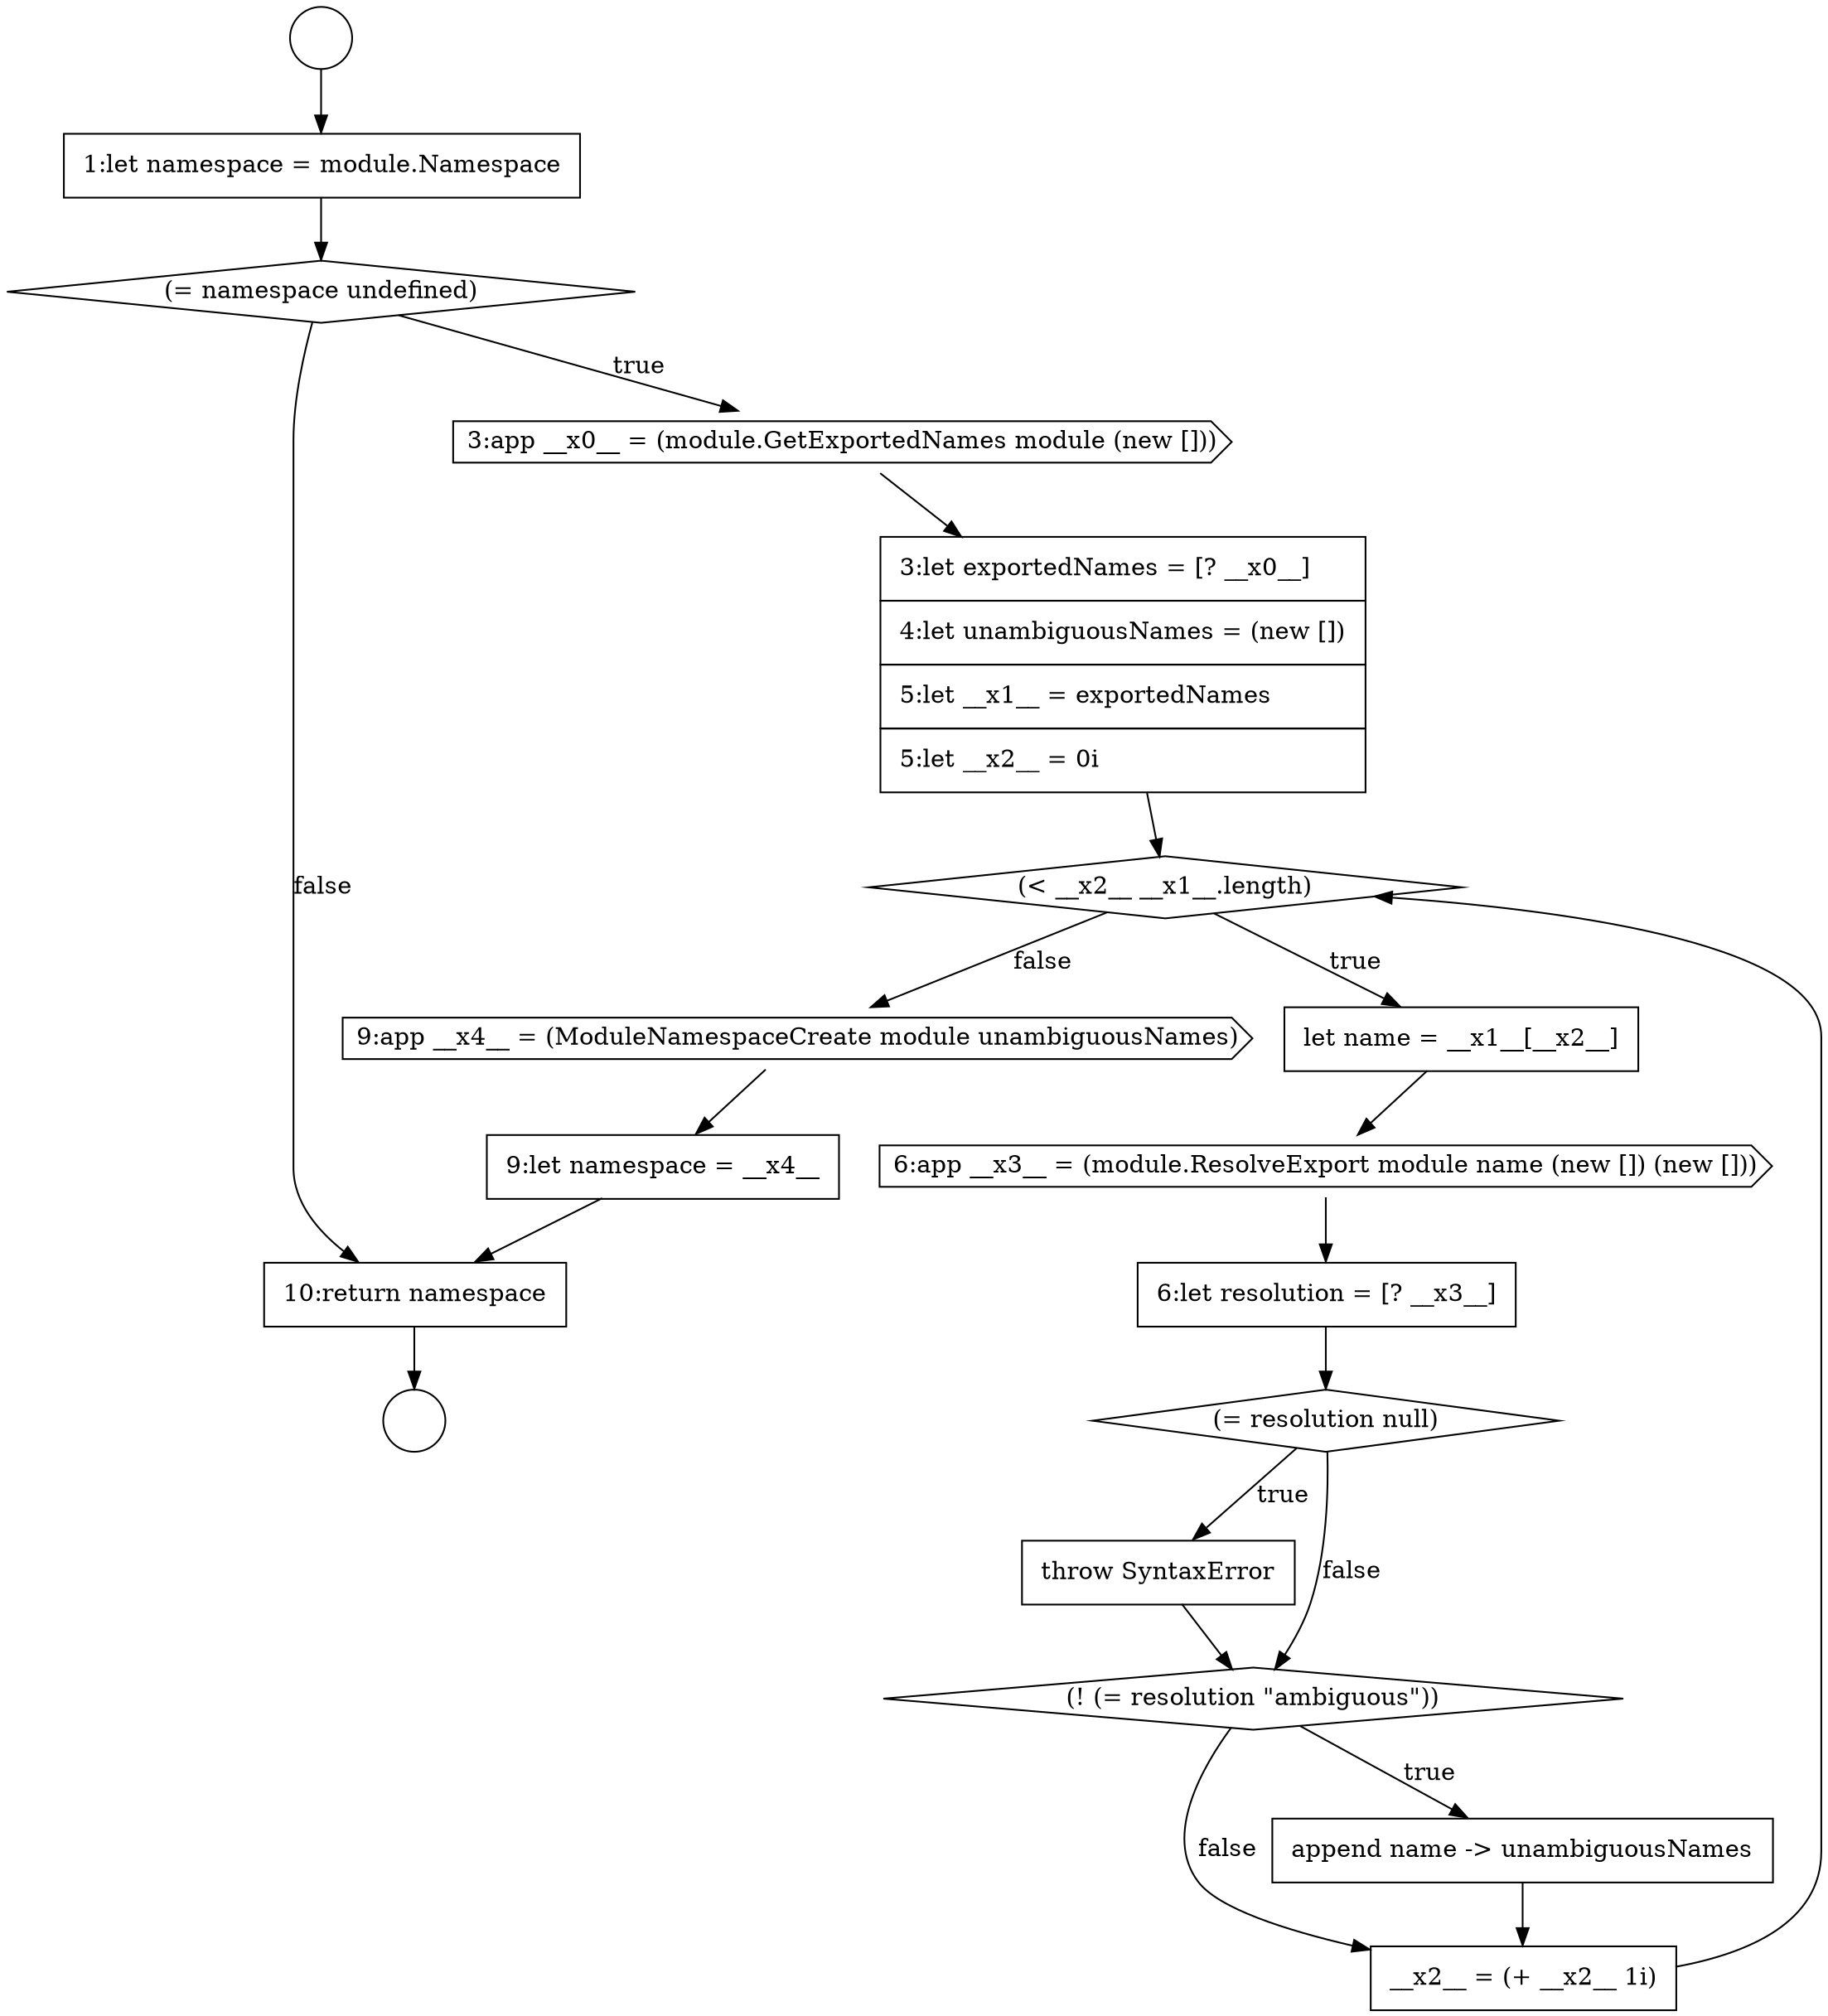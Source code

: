 digraph {
  node9516 [shape=none, margin=0, label=<<font color="black">
    <table border="0" cellborder="1" cellspacing="0" cellpadding="10">
      <tr><td align="left">3:let exportedNames = [? __x0__]</td></tr>
      <tr><td align="left">4:let unambiguousNames = (new [])</td></tr>
      <tr><td align="left">5:let __x1__ = exportedNames</td></tr>
      <tr><td align="left">5:let __x2__ = 0i</td></tr>
    </table>
  </font>> color="black" fillcolor="white" style=filled]
  node9526 [shape=cds, label=<<font color="black">9:app __x4__ = (ModuleNamespaceCreate module unambiguousNames)</font>> color="black" fillcolor="white" style=filled]
  node9520 [shape=none, margin=0, label=<<font color="black">
    <table border="0" cellborder="1" cellspacing="0" cellpadding="10">
      <tr><td align="left">6:let resolution = [? __x3__]</td></tr>
    </table>
  </font>> color="black" fillcolor="white" style=filled]
  node9522 [shape=none, margin=0, label=<<font color="black">
    <table border="0" cellborder="1" cellspacing="0" cellpadding="10">
      <tr><td align="left">throw SyntaxError</td></tr>
    </table>
  </font>> color="black" fillcolor="white" style=filled]
  node9512 [shape=circle label=" " color="black" fillcolor="white" style=filled]
  node9525 [shape=none, margin=0, label=<<font color="black">
    <table border="0" cellborder="1" cellspacing="0" cellpadding="10">
      <tr><td align="left">__x2__ = (+ __x2__ 1i)</td></tr>
    </table>
  </font>> color="black" fillcolor="white" style=filled]
  node9513 [shape=none, margin=0, label=<<font color="black">
    <table border="0" cellborder="1" cellspacing="0" cellpadding="10">
      <tr><td align="left">1:let namespace = module.Namespace</td></tr>
    </table>
  </font>> color="black" fillcolor="white" style=filled]
  node9517 [shape=diamond, label=<<font color="black">(&lt; __x2__ __x1__.length)</font>> color="black" fillcolor="white" style=filled]
  node9521 [shape=diamond, label=<<font color="black">(= resolution null)</font>> color="black" fillcolor="white" style=filled]
  node9518 [shape=none, margin=0, label=<<font color="black">
    <table border="0" cellborder="1" cellspacing="0" cellpadding="10">
      <tr><td align="left">let name = __x1__[__x2__]</td></tr>
    </table>
  </font>> color="black" fillcolor="white" style=filled]
  node9523 [shape=diamond, label=<<font color="black">(! (= resolution &quot;ambiguous&quot;))</font>> color="black" fillcolor="white" style=filled]
  node9519 [shape=cds, label=<<font color="black">6:app __x3__ = (module.ResolveExport module name (new []) (new []))</font>> color="black" fillcolor="white" style=filled]
  node9511 [shape=circle label=" " color="black" fillcolor="white" style=filled]
  node9528 [shape=none, margin=0, label=<<font color="black">
    <table border="0" cellborder="1" cellspacing="0" cellpadding="10">
      <tr><td align="left">10:return namespace</td></tr>
    </table>
  </font>> color="black" fillcolor="white" style=filled]
  node9524 [shape=none, margin=0, label=<<font color="black">
    <table border="0" cellborder="1" cellspacing="0" cellpadding="10">
      <tr><td align="left">append name -&gt; unambiguousNames</td></tr>
    </table>
  </font>> color="black" fillcolor="white" style=filled]
  node9514 [shape=diamond, label=<<font color="black">(= namespace undefined)</font>> color="black" fillcolor="white" style=filled]
  node9527 [shape=none, margin=0, label=<<font color="black">
    <table border="0" cellborder="1" cellspacing="0" cellpadding="10">
      <tr><td align="left">9:let namespace = __x4__</td></tr>
    </table>
  </font>> color="black" fillcolor="white" style=filled]
  node9515 [shape=cds, label=<<font color="black">3:app __x0__ = (module.GetExportedNames module (new []))</font>> color="black" fillcolor="white" style=filled]
  node9524 -> node9525 [ color="black"]
  node9516 -> node9517 [ color="black"]
  node9520 -> node9521 [ color="black"]
  node9521 -> node9522 [label=<<font color="black">true</font>> color="black"]
  node9521 -> node9523 [label=<<font color="black">false</font>> color="black"]
  node9515 -> node9516 [ color="black"]
  node9511 -> node9513 [ color="black"]
  node9527 -> node9528 [ color="black"]
  node9518 -> node9519 [ color="black"]
  node9525 -> node9517 [ color="black"]
  node9519 -> node9520 [ color="black"]
  node9514 -> node9515 [label=<<font color="black">true</font>> color="black"]
  node9514 -> node9528 [label=<<font color="black">false</font>> color="black"]
  node9517 -> node9518 [label=<<font color="black">true</font>> color="black"]
  node9517 -> node9526 [label=<<font color="black">false</font>> color="black"]
  node9526 -> node9527 [ color="black"]
  node9523 -> node9524 [label=<<font color="black">true</font>> color="black"]
  node9523 -> node9525 [label=<<font color="black">false</font>> color="black"]
  node9528 -> node9512 [ color="black"]
  node9522 -> node9523 [ color="black"]
  node9513 -> node9514 [ color="black"]
}
